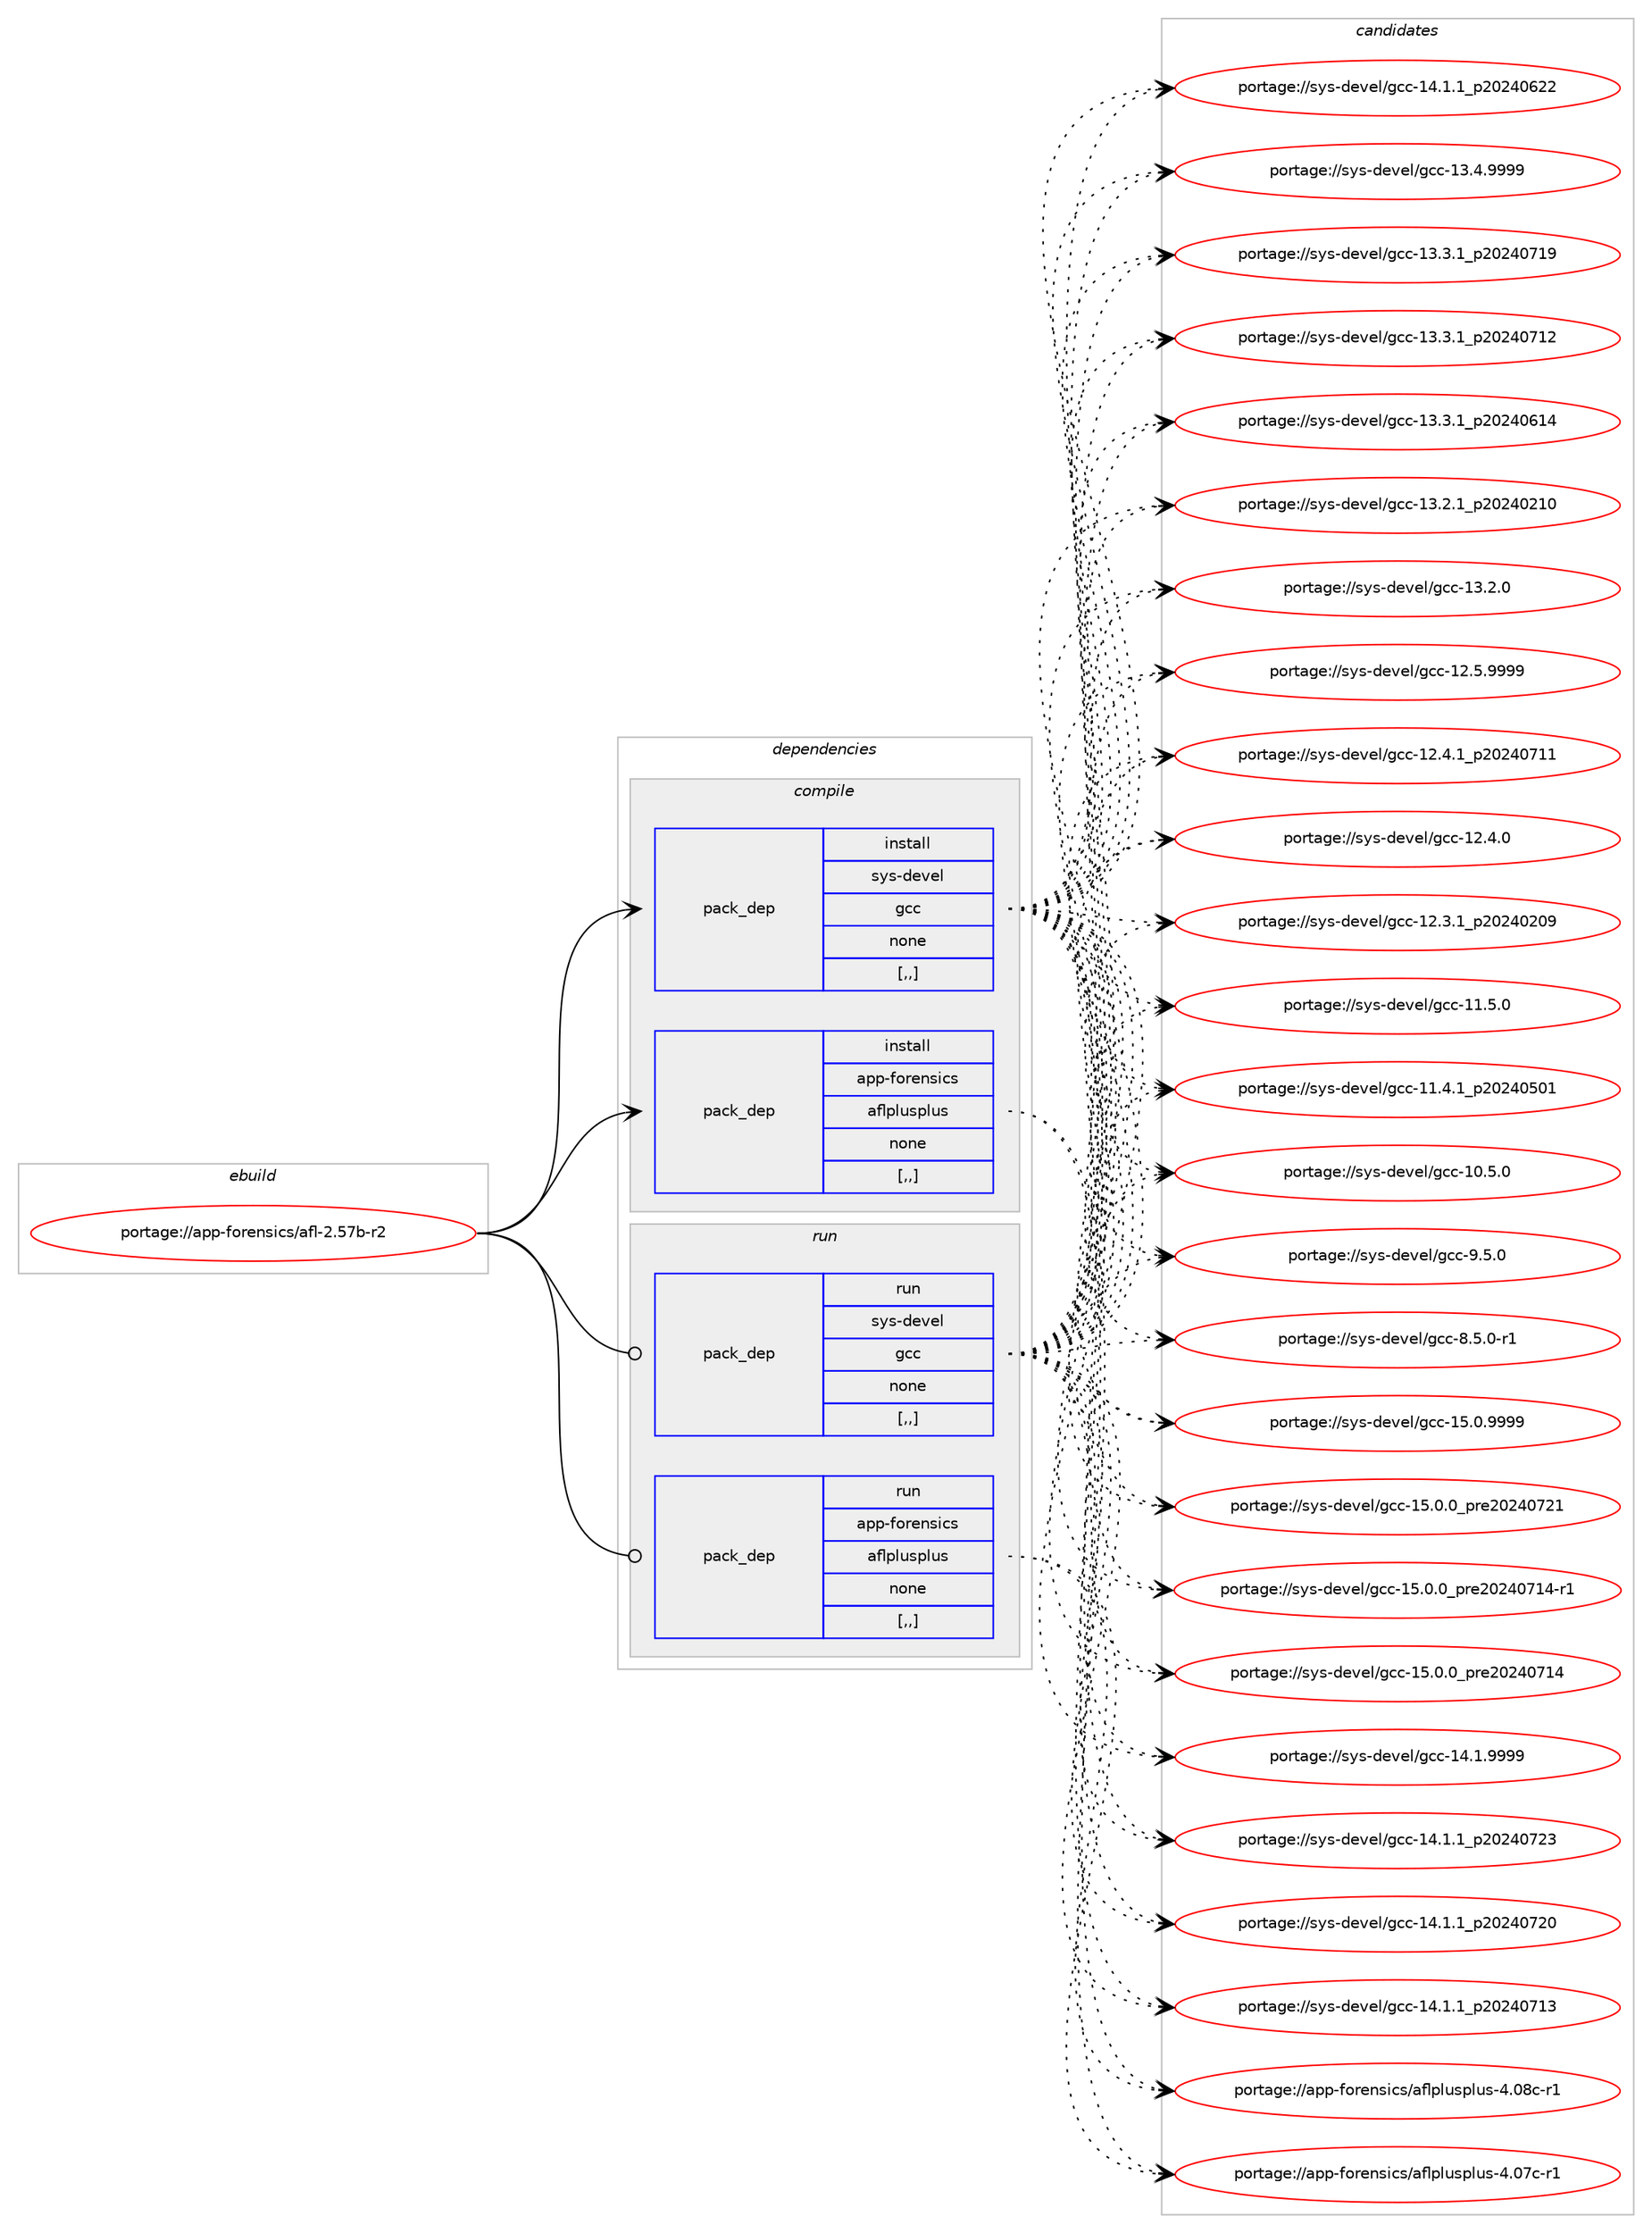 digraph prolog {

# *************
# Graph options
# *************

newrank=true;
concentrate=true;
compound=true;
graph [rankdir=LR,fontname=Helvetica,fontsize=10,ranksep=1.5];#, ranksep=2.5, nodesep=0.2];
edge  [arrowhead=vee];
node  [fontname=Helvetica,fontsize=10];

# **********
# The ebuild
# **********

subgraph cluster_leftcol {
color=gray;
label=<<i>ebuild</i>>;
id [label="portage://app-forensics/afl-2.57b-r2", color=red, width=4, href="../app-forensics/afl-2.57b-r2.svg"];
}

# ****************
# The dependencies
# ****************

subgraph cluster_midcol {
color=gray;
label=<<i>dependencies</i>>;
subgraph cluster_compile {
fillcolor="#eeeeee";
style=filled;
label=<<i>compile</i>>;
subgraph pack25162 {
dependency36289 [label=<<TABLE BORDER="0" CELLBORDER="1" CELLSPACING="0" CELLPADDING="4" WIDTH="220"><TR><TD ROWSPAN="6" CELLPADDING="30">pack_dep</TD></TR><TR><TD WIDTH="110">install</TD></TR><TR><TD>sys-devel</TD></TR><TR><TD>gcc</TD></TR><TR><TD>none</TD></TR><TR><TD>[,,]</TD></TR></TABLE>>, shape=none, color=blue];
}
id:e -> dependency36289:w [weight=20,style="solid",arrowhead="vee"];
subgraph pack25163 {
dependency36290 [label=<<TABLE BORDER="0" CELLBORDER="1" CELLSPACING="0" CELLPADDING="4" WIDTH="220"><TR><TD ROWSPAN="6" CELLPADDING="30">pack_dep</TD></TR><TR><TD WIDTH="110">install</TD></TR><TR><TD>app-forensics</TD></TR><TR><TD>aflplusplus</TD></TR><TR><TD>none</TD></TR><TR><TD>[,,]</TD></TR></TABLE>>, shape=none, color=blue];
}
id:e -> dependency36290:w [weight=20,style="solid",arrowhead="vee"];
}
subgraph cluster_compileandrun {
fillcolor="#eeeeee";
style=filled;
label=<<i>compile and run</i>>;
}
subgraph cluster_run {
fillcolor="#eeeeee";
style=filled;
label=<<i>run</i>>;
subgraph pack25164 {
dependency36291 [label=<<TABLE BORDER="0" CELLBORDER="1" CELLSPACING="0" CELLPADDING="4" WIDTH="220"><TR><TD ROWSPAN="6" CELLPADDING="30">pack_dep</TD></TR><TR><TD WIDTH="110">run</TD></TR><TR><TD>sys-devel</TD></TR><TR><TD>gcc</TD></TR><TR><TD>none</TD></TR><TR><TD>[,,]</TD></TR></TABLE>>, shape=none, color=blue];
}
id:e -> dependency36291:w [weight=20,style="solid",arrowhead="odot"];
subgraph pack25165 {
dependency36292 [label=<<TABLE BORDER="0" CELLBORDER="1" CELLSPACING="0" CELLPADDING="4" WIDTH="220"><TR><TD ROWSPAN="6" CELLPADDING="30">pack_dep</TD></TR><TR><TD WIDTH="110">run</TD></TR><TR><TD>app-forensics</TD></TR><TR><TD>aflplusplus</TD></TR><TR><TD>none</TD></TR><TR><TD>[,,]</TD></TR></TABLE>>, shape=none, color=blue];
}
id:e -> dependency36292:w [weight=20,style="solid",arrowhead="odot"];
}
}

# **************
# The candidates
# **************

subgraph cluster_choices {
rank=same;
color=gray;
label=<<i>candidates</i>>;

subgraph choice25162 {
color=black;
nodesep=1;
choice1151211154510010111810110847103999945495346484657575757 [label="portage://sys-devel/gcc-15.0.9999", color=red, width=4,href="../sys-devel/gcc-15.0.9999.svg"];
choice1151211154510010111810110847103999945495346484648951121141015048505248555049 [label="portage://sys-devel/gcc-15.0.0_pre20240721", color=red, width=4,href="../sys-devel/gcc-15.0.0_pre20240721.svg"];
choice11512111545100101118101108471039999454953464846489511211410150485052485549524511449 [label="portage://sys-devel/gcc-15.0.0_pre20240714-r1", color=red, width=4,href="../sys-devel/gcc-15.0.0_pre20240714-r1.svg"];
choice1151211154510010111810110847103999945495346484648951121141015048505248554952 [label="portage://sys-devel/gcc-15.0.0_pre20240714", color=red, width=4,href="../sys-devel/gcc-15.0.0_pre20240714.svg"];
choice1151211154510010111810110847103999945495246494657575757 [label="portage://sys-devel/gcc-14.1.9999", color=red, width=4,href="../sys-devel/gcc-14.1.9999.svg"];
choice1151211154510010111810110847103999945495246494649951125048505248555051 [label="portage://sys-devel/gcc-14.1.1_p20240723", color=red, width=4,href="../sys-devel/gcc-14.1.1_p20240723.svg"];
choice1151211154510010111810110847103999945495246494649951125048505248555048 [label="portage://sys-devel/gcc-14.1.1_p20240720", color=red, width=4,href="../sys-devel/gcc-14.1.1_p20240720.svg"];
choice1151211154510010111810110847103999945495246494649951125048505248554951 [label="portage://sys-devel/gcc-14.1.1_p20240713", color=red, width=4,href="../sys-devel/gcc-14.1.1_p20240713.svg"];
choice1151211154510010111810110847103999945495246494649951125048505248545050 [label="portage://sys-devel/gcc-14.1.1_p20240622", color=red, width=4,href="../sys-devel/gcc-14.1.1_p20240622.svg"];
choice1151211154510010111810110847103999945495146524657575757 [label="portage://sys-devel/gcc-13.4.9999", color=red, width=4,href="../sys-devel/gcc-13.4.9999.svg"];
choice1151211154510010111810110847103999945495146514649951125048505248554957 [label="portage://sys-devel/gcc-13.3.1_p20240719", color=red, width=4,href="../sys-devel/gcc-13.3.1_p20240719.svg"];
choice1151211154510010111810110847103999945495146514649951125048505248554950 [label="portage://sys-devel/gcc-13.3.1_p20240712", color=red, width=4,href="../sys-devel/gcc-13.3.1_p20240712.svg"];
choice1151211154510010111810110847103999945495146514649951125048505248544952 [label="portage://sys-devel/gcc-13.3.1_p20240614", color=red, width=4,href="../sys-devel/gcc-13.3.1_p20240614.svg"];
choice1151211154510010111810110847103999945495146504649951125048505248504948 [label="portage://sys-devel/gcc-13.2.1_p20240210", color=red, width=4,href="../sys-devel/gcc-13.2.1_p20240210.svg"];
choice1151211154510010111810110847103999945495146504648 [label="portage://sys-devel/gcc-13.2.0", color=red, width=4,href="../sys-devel/gcc-13.2.0.svg"];
choice1151211154510010111810110847103999945495046534657575757 [label="portage://sys-devel/gcc-12.5.9999", color=red, width=4,href="../sys-devel/gcc-12.5.9999.svg"];
choice1151211154510010111810110847103999945495046524649951125048505248554949 [label="portage://sys-devel/gcc-12.4.1_p20240711", color=red, width=4,href="../sys-devel/gcc-12.4.1_p20240711.svg"];
choice1151211154510010111810110847103999945495046524648 [label="portage://sys-devel/gcc-12.4.0", color=red, width=4,href="../sys-devel/gcc-12.4.0.svg"];
choice1151211154510010111810110847103999945495046514649951125048505248504857 [label="portage://sys-devel/gcc-12.3.1_p20240209", color=red, width=4,href="../sys-devel/gcc-12.3.1_p20240209.svg"];
choice1151211154510010111810110847103999945494946534648 [label="portage://sys-devel/gcc-11.5.0", color=red, width=4,href="../sys-devel/gcc-11.5.0.svg"];
choice1151211154510010111810110847103999945494946524649951125048505248534849 [label="portage://sys-devel/gcc-11.4.1_p20240501", color=red, width=4,href="../sys-devel/gcc-11.4.1_p20240501.svg"];
choice1151211154510010111810110847103999945494846534648 [label="portage://sys-devel/gcc-10.5.0", color=red, width=4,href="../sys-devel/gcc-10.5.0.svg"];
choice11512111545100101118101108471039999455746534648 [label="portage://sys-devel/gcc-9.5.0", color=red, width=4,href="../sys-devel/gcc-9.5.0.svg"];
choice115121115451001011181011084710399994556465346484511449 [label="portage://sys-devel/gcc-8.5.0-r1", color=red, width=4,href="../sys-devel/gcc-8.5.0-r1.svg"];
dependency36289:e -> choice1151211154510010111810110847103999945495346484657575757:w [style=dotted,weight="100"];
dependency36289:e -> choice1151211154510010111810110847103999945495346484648951121141015048505248555049:w [style=dotted,weight="100"];
dependency36289:e -> choice11512111545100101118101108471039999454953464846489511211410150485052485549524511449:w [style=dotted,weight="100"];
dependency36289:e -> choice1151211154510010111810110847103999945495346484648951121141015048505248554952:w [style=dotted,weight="100"];
dependency36289:e -> choice1151211154510010111810110847103999945495246494657575757:w [style=dotted,weight="100"];
dependency36289:e -> choice1151211154510010111810110847103999945495246494649951125048505248555051:w [style=dotted,weight="100"];
dependency36289:e -> choice1151211154510010111810110847103999945495246494649951125048505248555048:w [style=dotted,weight="100"];
dependency36289:e -> choice1151211154510010111810110847103999945495246494649951125048505248554951:w [style=dotted,weight="100"];
dependency36289:e -> choice1151211154510010111810110847103999945495246494649951125048505248545050:w [style=dotted,weight="100"];
dependency36289:e -> choice1151211154510010111810110847103999945495146524657575757:w [style=dotted,weight="100"];
dependency36289:e -> choice1151211154510010111810110847103999945495146514649951125048505248554957:w [style=dotted,weight="100"];
dependency36289:e -> choice1151211154510010111810110847103999945495146514649951125048505248554950:w [style=dotted,weight="100"];
dependency36289:e -> choice1151211154510010111810110847103999945495146514649951125048505248544952:w [style=dotted,weight="100"];
dependency36289:e -> choice1151211154510010111810110847103999945495146504649951125048505248504948:w [style=dotted,weight="100"];
dependency36289:e -> choice1151211154510010111810110847103999945495146504648:w [style=dotted,weight="100"];
dependency36289:e -> choice1151211154510010111810110847103999945495046534657575757:w [style=dotted,weight="100"];
dependency36289:e -> choice1151211154510010111810110847103999945495046524649951125048505248554949:w [style=dotted,weight="100"];
dependency36289:e -> choice1151211154510010111810110847103999945495046524648:w [style=dotted,weight="100"];
dependency36289:e -> choice1151211154510010111810110847103999945495046514649951125048505248504857:w [style=dotted,weight="100"];
dependency36289:e -> choice1151211154510010111810110847103999945494946534648:w [style=dotted,weight="100"];
dependency36289:e -> choice1151211154510010111810110847103999945494946524649951125048505248534849:w [style=dotted,weight="100"];
dependency36289:e -> choice1151211154510010111810110847103999945494846534648:w [style=dotted,weight="100"];
dependency36289:e -> choice11512111545100101118101108471039999455746534648:w [style=dotted,weight="100"];
dependency36289:e -> choice115121115451001011181011084710399994556465346484511449:w [style=dotted,weight="100"];
}
subgraph choice25163 {
color=black;
nodesep=1;
choice97112112451021111141011101151059911547971021081121081171151121081171154552464856994511449 [label="portage://app-forensics/aflplusplus-4.08c-r1", color=red, width=4,href="../app-forensics/aflplusplus-4.08c-r1.svg"];
choice97112112451021111141011101151059911547971021081121081171151121081171154552464855994511449 [label="portage://app-forensics/aflplusplus-4.07c-r1", color=red, width=4,href="../app-forensics/aflplusplus-4.07c-r1.svg"];
dependency36290:e -> choice97112112451021111141011101151059911547971021081121081171151121081171154552464856994511449:w [style=dotted,weight="100"];
dependency36290:e -> choice97112112451021111141011101151059911547971021081121081171151121081171154552464855994511449:w [style=dotted,weight="100"];
}
subgraph choice25164 {
color=black;
nodesep=1;
choice1151211154510010111810110847103999945495346484657575757 [label="portage://sys-devel/gcc-15.0.9999", color=red, width=4,href="../sys-devel/gcc-15.0.9999.svg"];
choice1151211154510010111810110847103999945495346484648951121141015048505248555049 [label="portage://sys-devel/gcc-15.0.0_pre20240721", color=red, width=4,href="../sys-devel/gcc-15.0.0_pre20240721.svg"];
choice11512111545100101118101108471039999454953464846489511211410150485052485549524511449 [label="portage://sys-devel/gcc-15.0.0_pre20240714-r1", color=red, width=4,href="../sys-devel/gcc-15.0.0_pre20240714-r1.svg"];
choice1151211154510010111810110847103999945495346484648951121141015048505248554952 [label="portage://sys-devel/gcc-15.0.0_pre20240714", color=red, width=4,href="../sys-devel/gcc-15.0.0_pre20240714.svg"];
choice1151211154510010111810110847103999945495246494657575757 [label="portage://sys-devel/gcc-14.1.9999", color=red, width=4,href="../sys-devel/gcc-14.1.9999.svg"];
choice1151211154510010111810110847103999945495246494649951125048505248555051 [label="portage://sys-devel/gcc-14.1.1_p20240723", color=red, width=4,href="../sys-devel/gcc-14.1.1_p20240723.svg"];
choice1151211154510010111810110847103999945495246494649951125048505248555048 [label="portage://sys-devel/gcc-14.1.1_p20240720", color=red, width=4,href="../sys-devel/gcc-14.1.1_p20240720.svg"];
choice1151211154510010111810110847103999945495246494649951125048505248554951 [label="portage://sys-devel/gcc-14.1.1_p20240713", color=red, width=4,href="../sys-devel/gcc-14.1.1_p20240713.svg"];
choice1151211154510010111810110847103999945495246494649951125048505248545050 [label="portage://sys-devel/gcc-14.1.1_p20240622", color=red, width=4,href="../sys-devel/gcc-14.1.1_p20240622.svg"];
choice1151211154510010111810110847103999945495146524657575757 [label="portage://sys-devel/gcc-13.4.9999", color=red, width=4,href="../sys-devel/gcc-13.4.9999.svg"];
choice1151211154510010111810110847103999945495146514649951125048505248554957 [label="portage://sys-devel/gcc-13.3.1_p20240719", color=red, width=4,href="../sys-devel/gcc-13.3.1_p20240719.svg"];
choice1151211154510010111810110847103999945495146514649951125048505248554950 [label="portage://sys-devel/gcc-13.3.1_p20240712", color=red, width=4,href="../sys-devel/gcc-13.3.1_p20240712.svg"];
choice1151211154510010111810110847103999945495146514649951125048505248544952 [label="portage://sys-devel/gcc-13.3.1_p20240614", color=red, width=4,href="../sys-devel/gcc-13.3.1_p20240614.svg"];
choice1151211154510010111810110847103999945495146504649951125048505248504948 [label="portage://sys-devel/gcc-13.2.1_p20240210", color=red, width=4,href="../sys-devel/gcc-13.2.1_p20240210.svg"];
choice1151211154510010111810110847103999945495146504648 [label="portage://sys-devel/gcc-13.2.0", color=red, width=4,href="../sys-devel/gcc-13.2.0.svg"];
choice1151211154510010111810110847103999945495046534657575757 [label="portage://sys-devel/gcc-12.5.9999", color=red, width=4,href="../sys-devel/gcc-12.5.9999.svg"];
choice1151211154510010111810110847103999945495046524649951125048505248554949 [label="portage://sys-devel/gcc-12.4.1_p20240711", color=red, width=4,href="../sys-devel/gcc-12.4.1_p20240711.svg"];
choice1151211154510010111810110847103999945495046524648 [label="portage://sys-devel/gcc-12.4.0", color=red, width=4,href="../sys-devel/gcc-12.4.0.svg"];
choice1151211154510010111810110847103999945495046514649951125048505248504857 [label="portage://sys-devel/gcc-12.3.1_p20240209", color=red, width=4,href="../sys-devel/gcc-12.3.1_p20240209.svg"];
choice1151211154510010111810110847103999945494946534648 [label="portage://sys-devel/gcc-11.5.0", color=red, width=4,href="../sys-devel/gcc-11.5.0.svg"];
choice1151211154510010111810110847103999945494946524649951125048505248534849 [label="portage://sys-devel/gcc-11.4.1_p20240501", color=red, width=4,href="../sys-devel/gcc-11.4.1_p20240501.svg"];
choice1151211154510010111810110847103999945494846534648 [label="portage://sys-devel/gcc-10.5.0", color=red, width=4,href="../sys-devel/gcc-10.5.0.svg"];
choice11512111545100101118101108471039999455746534648 [label="portage://sys-devel/gcc-9.5.0", color=red, width=4,href="../sys-devel/gcc-9.5.0.svg"];
choice115121115451001011181011084710399994556465346484511449 [label="portage://sys-devel/gcc-8.5.0-r1", color=red, width=4,href="../sys-devel/gcc-8.5.0-r1.svg"];
dependency36291:e -> choice1151211154510010111810110847103999945495346484657575757:w [style=dotted,weight="100"];
dependency36291:e -> choice1151211154510010111810110847103999945495346484648951121141015048505248555049:w [style=dotted,weight="100"];
dependency36291:e -> choice11512111545100101118101108471039999454953464846489511211410150485052485549524511449:w [style=dotted,weight="100"];
dependency36291:e -> choice1151211154510010111810110847103999945495346484648951121141015048505248554952:w [style=dotted,weight="100"];
dependency36291:e -> choice1151211154510010111810110847103999945495246494657575757:w [style=dotted,weight="100"];
dependency36291:e -> choice1151211154510010111810110847103999945495246494649951125048505248555051:w [style=dotted,weight="100"];
dependency36291:e -> choice1151211154510010111810110847103999945495246494649951125048505248555048:w [style=dotted,weight="100"];
dependency36291:e -> choice1151211154510010111810110847103999945495246494649951125048505248554951:w [style=dotted,weight="100"];
dependency36291:e -> choice1151211154510010111810110847103999945495246494649951125048505248545050:w [style=dotted,weight="100"];
dependency36291:e -> choice1151211154510010111810110847103999945495146524657575757:w [style=dotted,weight="100"];
dependency36291:e -> choice1151211154510010111810110847103999945495146514649951125048505248554957:w [style=dotted,weight="100"];
dependency36291:e -> choice1151211154510010111810110847103999945495146514649951125048505248554950:w [style=dotted,weight="100"];
dependency36291:e -> choice1151211154510010111810110847103999945495146514649951125048505248544952:w [style=dotted,weight="100"];
dependency36291:e -> choice1151211154510010111810110847103999945495146504649951125048505248504948:w [style=dotted,weight="100"];
dependency36291:e -> choice1151211154510010111810110847103999945495146504648:w [style=dotted,weight="100"];
dependency36291:e -> choice1151211154510010111810110847103999945495046534657575757:w [style=dotted,weight="100"];
dependency36291:e -> choice1151211154510010111810110847103999945495046524649951125048505248554949:w [style=dotted,weight="100"];
dependency36291:e -> choice1151211154510010111810110847103999945495046524648:w [style=dotted,weight="100"];
dependency36291:e -> choice1151211154510010111810110847103999945495046514649951125048505248504857:w [style=dotted,weight="100"];
dependency36291:e -> choice1151211154510010111810110847103999945494946534648:w [style=dotted,weight="100"];
dependency36291:e -> choice1151211154510010111810110847103999945494946524649951125048505248534849:w [style=dotted,weight="100"];
dependency36291:e -> choice1151211154510010111810110847103999945494846534648:w [style=dotted,weight="100"];
dependency36291:e -> choice11512111545100101118101108471039999455746534648:w [style=dotted,weight="100"];
dependency36291:e -> choice115121115451001011181011084710399994556465346484511449:w [style=dotted,weight="100"];
}
subgraph choice25165 {
color=black;
nodesep=1;
choice97112112451021111141011101151059911547971021081121081171151121081171154552464856994511449 [label="portage://app-forensics/aflplusplus-4.08c-r1", color=red, width=4,href="../app-forensics/aflplusplus-4.08c-r1.svg"];
choice97112112451021111141011101151059911547971021081121081171151121081171154552464855994511449 [label="portage://app-forensics/aflplusplus-4.07c-r1", color=red, width=4,href="../app-forensics/aflplusplus-4.07c-r1.svg"];
dependency36292:e -> choice97112112451021111141011101151059911547971021081121081171151121081171154552464856994511449:w [style=dotted,weight="100"];
dependency36292:e -> choice97112112451021111141011101151059911547971021081121081171151121081171154552464855994511449:w [style=dotted,weight="100"];
}
}

}
